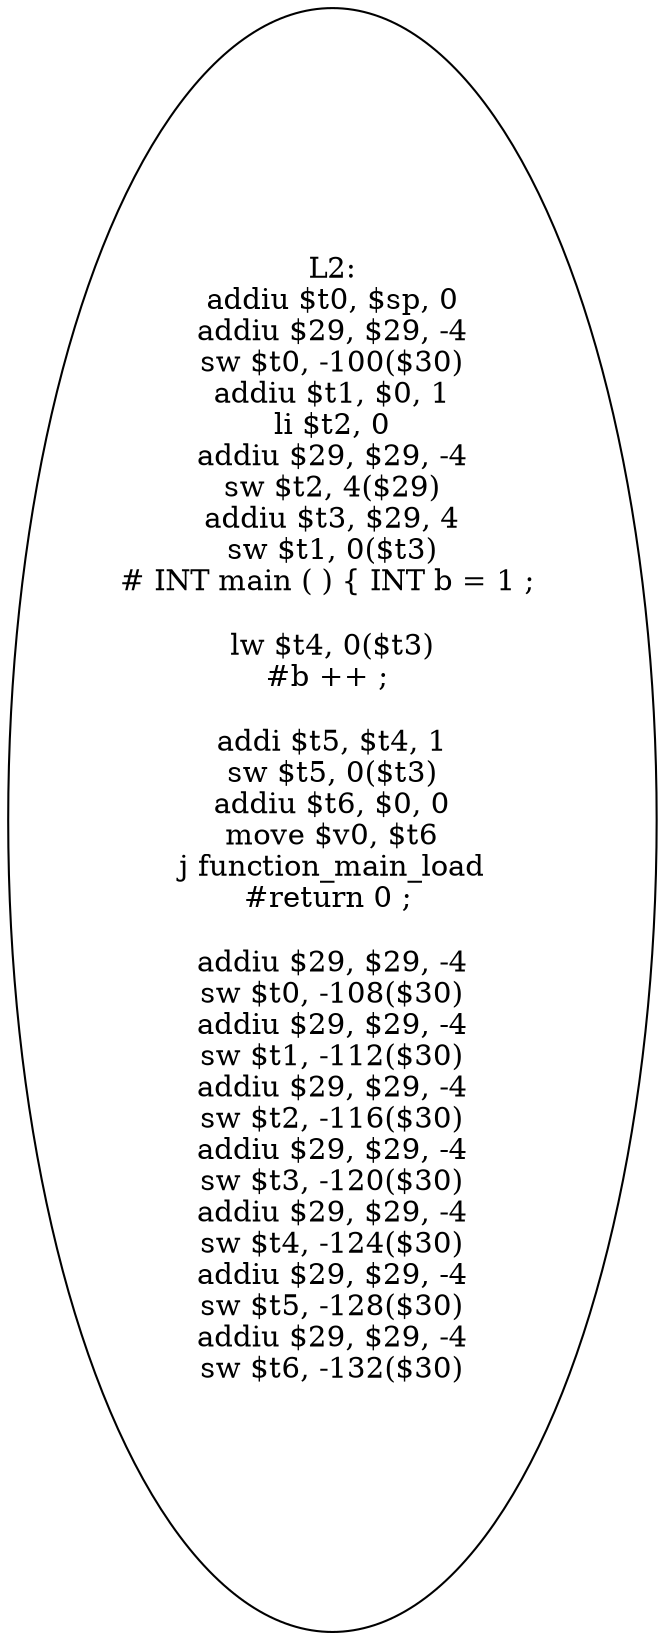 digraph AST {
  "128810403612944" [label="L2:
addiu $t0, $sp, 0
addiu $29, $29, -4
sw $t0, -100($30)
addiu $t1, $0, 1
li $t2, 0
addiu $29, $29, -4
sw $t2, 4($29)
addiu $t3, $29, 4
sw $t1, 0($t3)
# INT main ( ) { INT b = 1 ; 

lw $t4, 0($t3)
#b ++ ; 

addi $t5, $t4, 1
sw $t5, 0($t3)
addiu $t6, $0, 0
move $v0, $t6
j function_main_load
#return 0 ; 

addiu $29, $29, -4
sw $t0, -108($30)
addiu $29, $29, -4
sw $t1, -112($30)
addiu $29, $29, -4
sw $t2, -116($30)
addiu $29, $29, -4
sw $t3, -120($30)
addiu $29, $29, -4
sw $t4, -124($30)
addiu $29, $29, -4
sw $t5, -128($30)
addiu $29, $29, -4
sw $t6, -132($30)
"];
}
